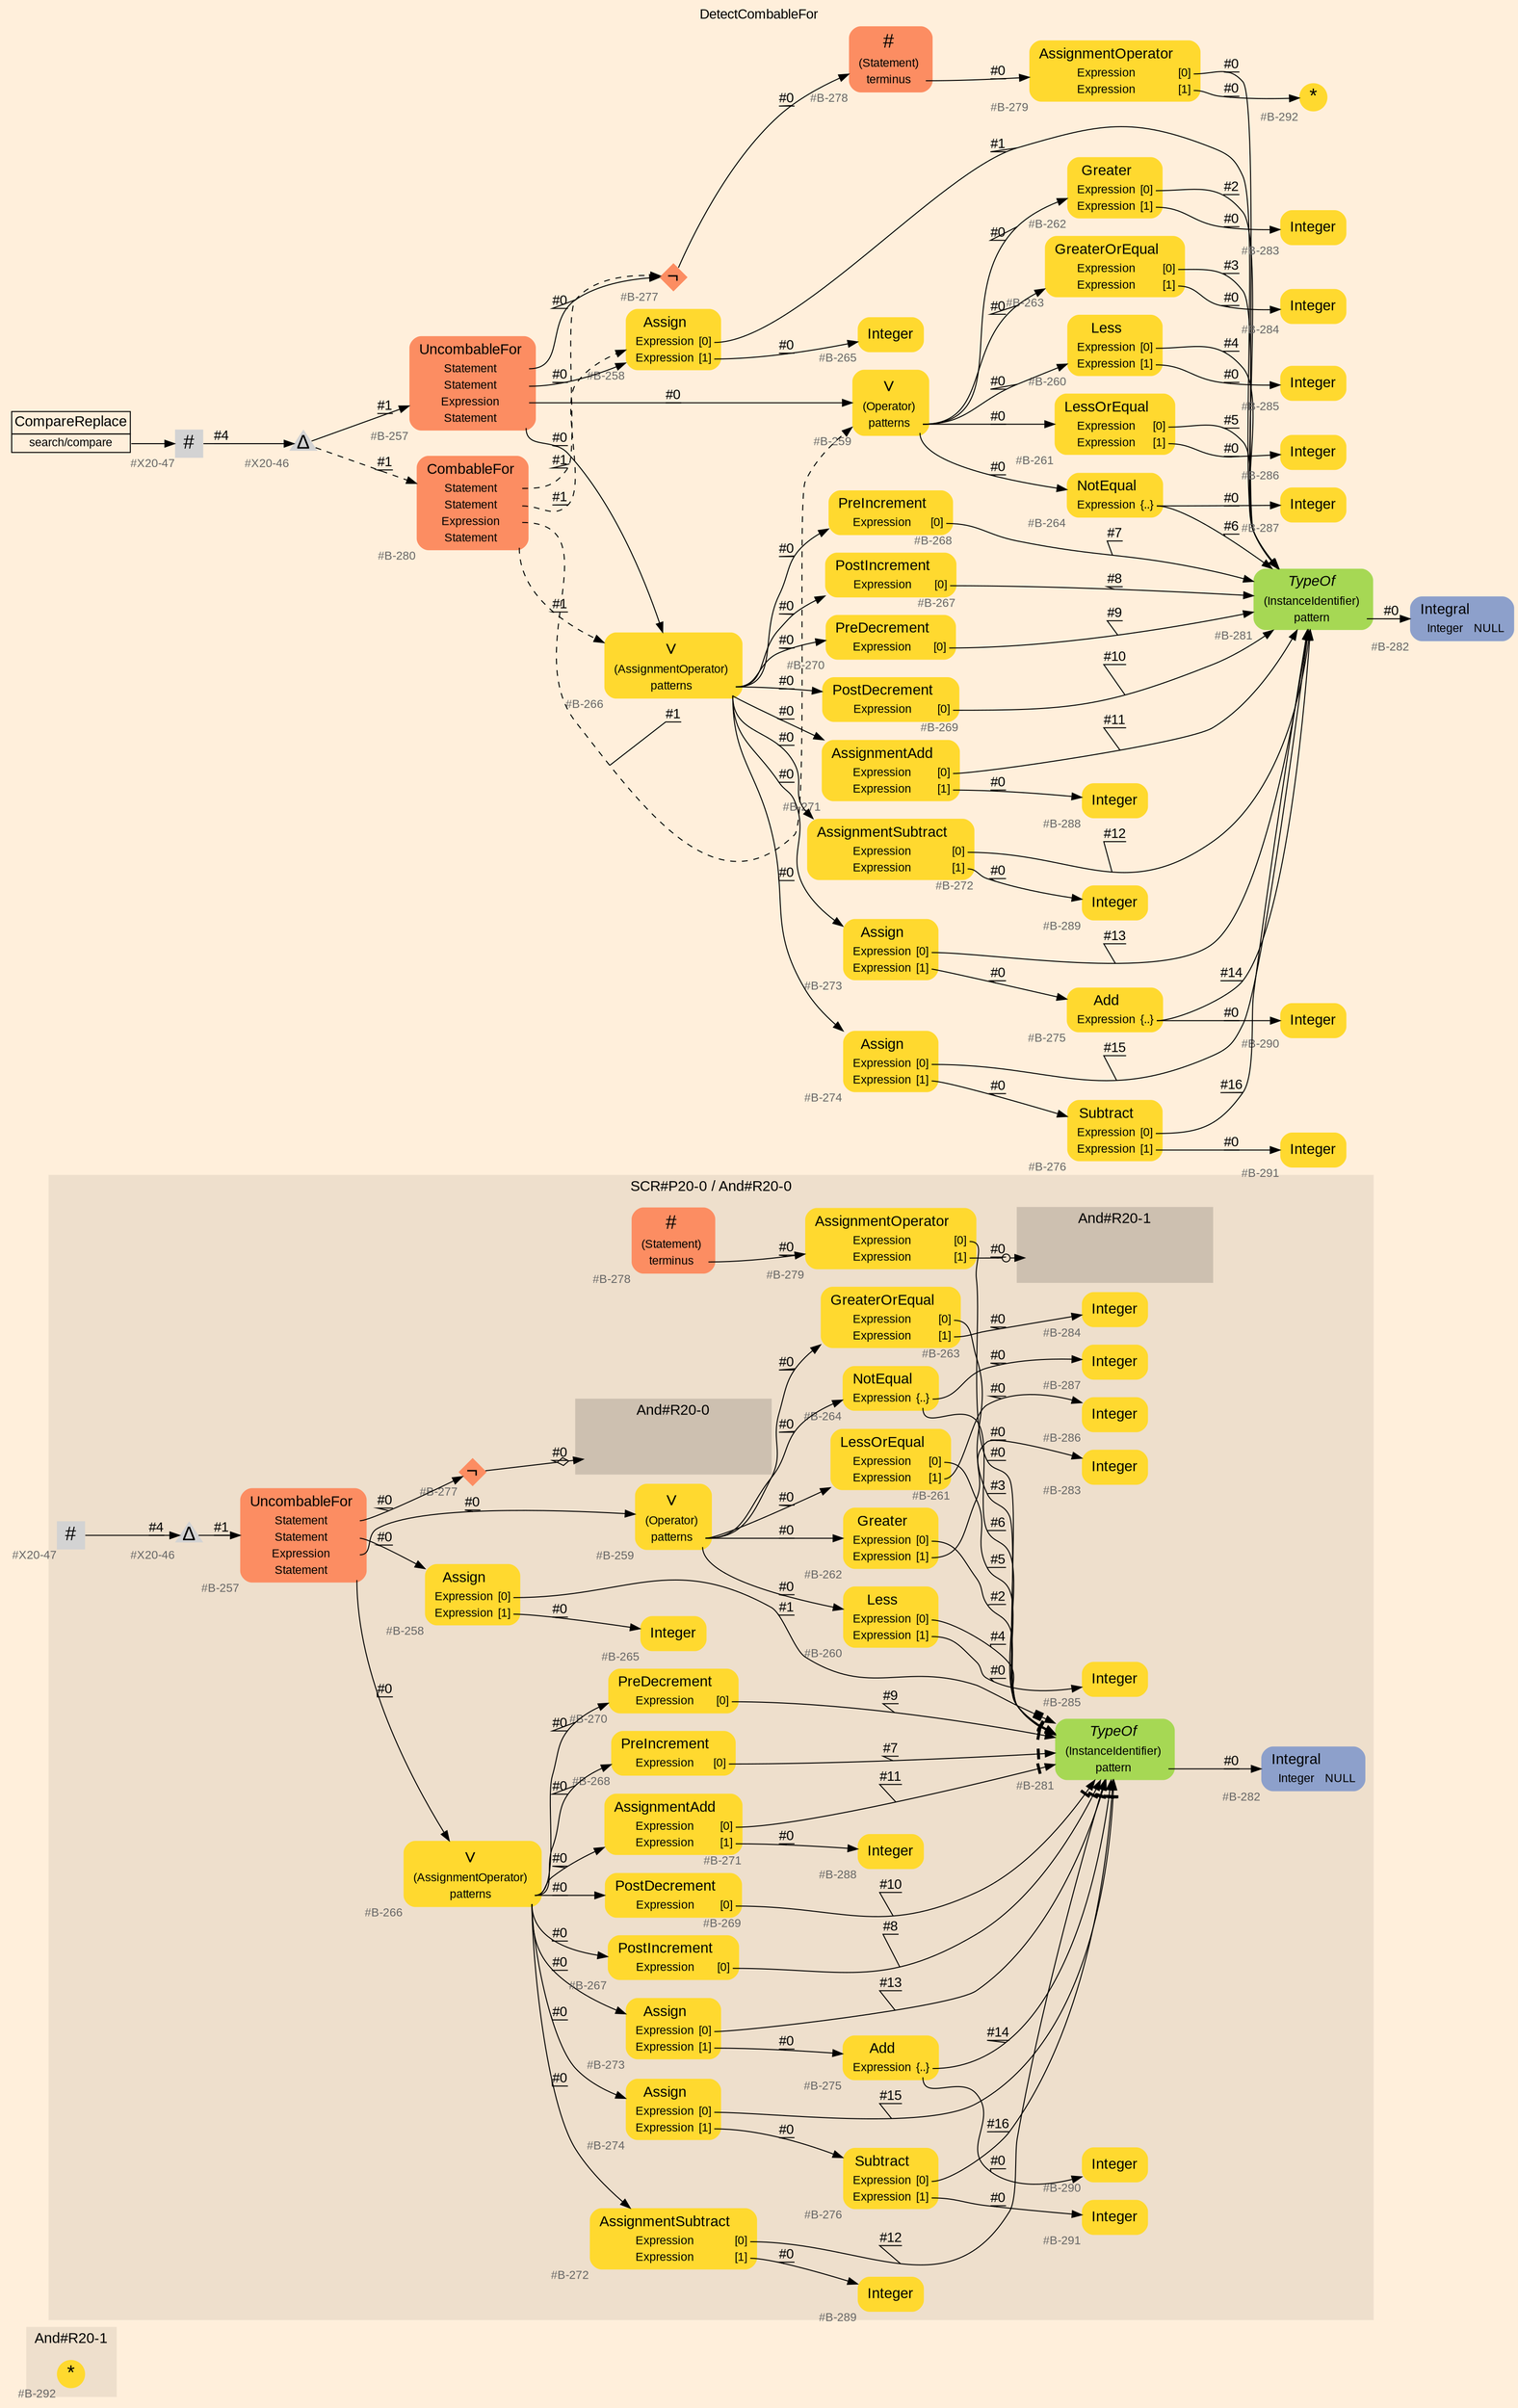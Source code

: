 digraph "DetectCombableFor" {
label = "DetectCombableFor"
labelloc = t
graph [
    rankdir = "LR"
    ranksep = 0.3
    bgcolor = antiquewhite1
    color = black
    fontcolor = black
    fontname = "Arial"
];
node [
    fontname = "Arial"
];
edge [
    fontname = "Arial"
];

// -------------------- figure And#R20-1 --------------------
// -------- region And#R20-1 ----------
subgraph "clusterAnd#R20-1" {
    label = "And#R20-1"
    style = "filled"
    color = antiquewhite2
    fontsize = "15"
    // -------- block And#R20-1/#B-292 ----------
    "And#R20-1/#B-292" [
        fillcolor = "/set28/6"
        xlabel = "#B-292"
        fontsize = "12"
        fontcolor = grey40
        shape = "circle"
        label = <<FONT COLOR="black" POINT-SIZE="20">*</FONT>>
        style = "filled"
        penwidth = 0.0
        fixedsize = true
        width = 0.4
        height = 0.4
    ];
    
}


// -------------------- figure And#R20-0 --------------------
// -------- region And#R20-0 ----------
subgraph "clusterAnd#R20-0" {
    label = "And#R20-0"
    style = "filled"
    color = antiquewhite2
    fontsize = "15"
    // -------- block And#R20-0/#B-278 ----------
    "And#R20-0/#B-278" [
        fillcolor = "/set28/2"
        xlabel = "#B-278"
        fontsize = "12"
        fontcolor = grey40
        shape = "plaintext"
        label = <<TABLE BORDER="0" CELLBORDER="0" CELLSPACING="0">
         <TR><TD><FONT COLOR="black" POINT-SIZE="20">#</FONT></TD></TR>
         <TR><TD><FONT COLOR="black" POINT-SIZE="12">(Statement)</FONT></TD><TD PORT="port0"></TD></TR>
         <TR><TD><FONT COLOR="black" POINT-SIZE="12">terminus</FONT></TD><TD PORT="port1"></TD></TR>
        </TABLE>>
        style = "rounded,filled"
    ];
    
    // -------- block And#R20-0/#B-279 ----------
    "And#R20-0/#B-279" [
        fillcolor = "/set28/6"
        xlabel = "#B-279"
        fontsize = "12"
        fontcolor = grey40
        shape = "plaintext"
        label = <<TABLE BORDER="0" CELLBORDER="0" CELLSPACING="0">
         <TR><TD><FONT COLOR="black" POINT-SIZE="15">AssignmentOperator</FONT></TD></TR>
         <TR><TD><FONT COLOR="black" POINT-SIZE="12">Expression</FONT></TD><TD PORT="port0"><FONT COLOR="black" POINT-SIZE="12">[0]</FONT></TD></TR>
         <TR><TD><FONT COLOR="black" POINT-SIZE="12">Expression</FONT></TD><TD PORT="port1"><FONT COLOR="black" POINT-SIZE="12">[1]</FONT></TD></TR>
        </TABLE>>
        style = "rounded,filled"
    ];
    
    // -------- region And#R20-0/And#R20-1 ----------
    subgraph "clusterAnd#R20-0/And#R20-1" {
        label = "And#R20-1"
        style = "filled"
        color = antiquewhite3
        fontsize = "15"
        // -------- block And#R20-0/And#R20-1/#B-292 ----------
        "And#R20-0/And#R20-1/#B-292" [
            fillcolor = "/set28/6"
            xlabel = "#B-292"
            fontsize = "12"
            fontcolor = grey40
            shape = "none"
            style = "invisible"
        ];
        
    }
    
}

// -------- block And#R20-0/#B-281 ----------
"And#R20-0/#B-281" [
    fillcolor = "/set28/5"
    xlabel = "#B-281"
    fontsize = "12"
    fontcolor = grey40
    shape = "plaintext"
    label = <<TABLE BORDER="0" CELLBORDER="0" CELLSPACING="0">
     <TR><TD><FONT COLOR="black" POINT-SIZE="15"><I>TypeOf</I></FONT></TD></TR>
     <TR><TD><FONT COLOR="black" POINT-SIZE="12">(InstanceIdentifier)</FONT></TD><TD PORT="port0"></TD></TR>
     <TR><TD><FONT COLOR="black" POINT-SIZE="12">pattern</FONT></TD><TD PORT="port1"></TD></TR>
    </TABLE>>
    style = "rounded,filled"
];

"And#R20-0/#B-278":port1 -> "And#R20-0/#B-279" [
    label = "#0"
    decorate = true
    color = black
    fontcolor = black
];

"And#R20-0/#B-279":port0 -> "And#R20-0/#B-281" [
    arrowhead="normalnonetee"
    label = "#0"
    decorate = true
    color = black
    fontcolor = black
];

"And#R20-0/#B-279":port1 -> "And#R20-0/And#R20-1/#B-292" [
    arrowhead="normalnoneodot"
    label = "#0"
    decorate = true
    color = black
    fontcolor = black
];


// -------------------- figure And#R20-0 --------------------
// -------- region And#R20-0 ----------
subgraph "clusterAnd#R20-0" {
    label = "SCR#P20-0 / And#R20-0"
    style = "filled"
    color = antiquewhite2
    fontsize = "15"
    // -------- block And#R20-0/#B-273 ----------
    "And#R20-0/#B-273" [
        fillcolor = "/set28/6"
        xlabel = "#B-273"
        fontsize = "12"
        fontcolor = grey40
        shape = "plaintext"
        label = <<TABLE BORDER="0" CELLBORDER="0" CELLSPACING="0">
         <TR><TD><FONT COLOR="black" POINT-SIZE="15">Assign</FONT></TD></TR>
         <TR><TD><FONT COLOR="black" POINT-SIZE="12">Expression</FONT></TD><TD PORT="port0"><FONT COLOR="black" POINT-SIZE="12">[0]</FONT></TD></TR>
         <TR><TD><FONT COLOR="black" POINT-SIZE="12">Expression</FONT></TD><TD PORT="port1"><FONT COLOR="black" POINT-SIZE="12">[1]</FONT></TD></TR>
        </TABLE>>
        style = "rounded,filled"
    ];
    
    // -------- block And#R20-0/#B-289 ----------
    "And#R20-0/#B-289" [
        fillcolor = "/set28/6"
        xlabel = "#B-289"
        fontsize = "12"
        fontcolor = grey40
        shape = "plaintext"
        label = <<TABLE BORDER="0" CELLBORDER="0" CELLSPACING="0">
         <TR><TD><FONT COLOR="black" POINT-SIZE="15">Integer</FONT></TD></TR>
        </TABLE>>
        style = "rounded,filled"
    ];
    
    // -------- block And#R20-0/#B-259 ----------
    "And#R20-0/#B-259" [
        fillcolor = "/set28/6"
        xlabel = "#B-259"
        fontsize = "12"
        fontcolor = grey40
        shape = "plaintext"
        label = <<TABLE BORDER="0" CELLBORDER="0" CELLSPACING="0">
         <TR><TD><FONT COLOR="black" POINT-SIZE="20">∨</FONT></TD></TR>
         <TR><TD><FONT COLOR="black" POINT-SIZE="12">(Operator)</FONT></TD><TD PORT="port0"></TD></TR>
         <TR><TD><FONT COLOR="black" POINT-SIZE="12">patterns</FONT></TD><TD PORT="port1"></TD></TR>
        </TABLE>>
        style = "rounded,filled"
    ];
    
    // -------- block And#R20-0/#B-266 ----------
    "And#R20-0/#B-266" [
        fillcolor = "/set28/6"
        xlabel = "#B-266"
        fontsize = "12"
        fontcolor = grey40
        shape = "plaintext"
        label = <<TABLE BORDER="0" CELLBORDER="0" CELLSPACING="0">
         <TR><TD><FONT COLOR="black" POINT-SIZE="20">∨</FONT></TD></TR>
         <TR><TD><FONT COLOR="black" POINT-SIZE="12">(AssignmentOperator)</FONT></TD><TD PORT="port0"></TD></TR>
         <TR><TD><FONT COLOR="black" POINT-SIZE="12">patterns</FONT></TD><TD PORT="port1"></TD></TR>
        </TABLE>>
        style = "rounded,filled"
    ];
    
    // -------- block And#R20-0/#B-260 ----------
    "And#R20-0/#B-260" [
        fillcolor = "/set28/6"
        xlabel = "#B-260"
        fontsize = "12"
        fontcolor = grey40
        shape = "plaintext"
        label = <<TABLE BORDER="0" CELLBORDER="0" CELLSPACING="0">
         <TR><TD><FONT COLOR="black" POINT-SIZE="15">Less</FONT></TD></TR>
         <TR><TD><FONT COLOR="black" POINT-SIZE="12">Expression</FONT></TD><TD PORT="port0"><FONT COLOR="black" POINT-SIZE="12">[0]</FONT></TD></TR>
         <TR><TD><FONT COLOR="black" POINT-SIZE="12">Expression</FONT></TD><TD PORT="port1"><FONT COLOR="black" POINT-SIZE="12">[1]</FONT></TD></TR>
        </TABLE>>
        style = "rounded,filled"
    ];
    
    // -------- block And#R20-0/#B-276 ----------
    "And#R20-0/#B-276" [
        fillcolor = "/set28/6"
        xlabel = "#B-276"
        fontsize = "12"
        fontcolor = grey40
        shape = "plaintext"
        label = <<TABLE BORDER="0" CELLBORDER="0" CELLSPACING="0">
         <TR><TD><FONT COLOR="black" POINT-SIZE="15">Subtract</FONT></TD></TR>
         <TR><TD><FONT COLOR="black" POINT-SIZE="12">Expression</FONT></TD><TD PORT="port0"><FONT COLOR="black" POINT-SIZE="12">[0]</FONT></TD></TR>
         <TR><TD><FONT COLOR="black" POINT-SIZE="12">Expression</FONT></TD><TD PORT="port1"><FONT COLOR="black" POINT-SIZE="12">[1]</FONT></TD></TR>
        </TABLE>>
        style = "rounded,filled"
    ];
    
    // -------- block And#R20-0/#B-262 ----------
    "And#R20-0/#B-262" [
        fillcolor = "/set28/6"
        xlabel = "#B-262"
        fontsize = "12"
        fontcolor = grey40
        shape = "plaintext"
        label = <<TABLE BORDER="0" CELLBORDER="0" CELLSPACING="0">
         <TR><TD><FONT COLOR="black" POINT-SIZE="15">Greater</FONT></TD></TR>
         <TR><TD><FONT COLOR="black" POINT-SIZE="12">Expression</FONT></TD><TD PORT="port0"><FONT COLOR="black" POINT-SIZE="12">[0]</FONT></TD></TR>
         <TR><TD><FONT COLOR="black" POINT-SIZE="12">Expression</FONT></TD><TD PORT="port1"><FONT COLOR="black" POINT-SIZE="12">[1]</FONT></TD></TR>
        </TABLE>>
        style = "rounded,filled"
    ];
    
    // -------- block And#R20-0/#B-287 ----------
    "And#R20-0/#B-287" [
        fillcolor = "/set28/6"
        xlabel = "#B-287"
        fontsize = "12"
        fontcolor = grey40
        shape = "plaintext"
        label = <<TABLE BORDER="0" CELLBORDER="0" CELLSPACING="0">
         <TR><TD><FONT COLOR="black" POINT-SIZE="15">Integer</FONT></TD></TR>
        </TABLE>>
        style = "rounded,filled"
    ];
    
    // -------- block And#R20-0/#B-290 ----------
    "And#R20-0/#B-290" [
        fillcolor = "/set28/6"
        xlabel = "#B-290"
        fontsize = "12"
        fontcolor = grey40
        shape = "plaintext"
        label = <<TABLE BORDER="0" CELLBORDER="0" CELLSPACING="0">
         <TR><TD><FONT COLOR="black" POINT-SIZE="15">Integer</FONT></TD></TR>
        </TABLE>>
        style = "rounded,filled"
    ];
    
    // -------- block And#R20-0/#B-257 ----------
    "And#R20-0/#B-257" [
        fillcolor = "/set28/2"
        xlabel = "#B-257"
        fontsize = "12"
        fontcolor = grey40
        shape = "plaintext"
        label = <<TABLE BORDER="0" CELLBORDER="0" CELLSPACING="0">
         <TR><TD><FONT COLOR="black" POINT-SIZE="15">UncombableFor</FONT></TD></TR>
         <TR><TD><FONT COLOR="black" POINT-SIZE="12">Statement</FONT></TD><TD PORT="port0"></TD></TR>
         <TR><TD><FONT COLOR="black" POINT-SIZE="12">Statement</FONT></TD><TD PORT="port1"></TD></TR>
         <TR><TD><FONT COLOR="black" POINT-SIZE="12">Expression</FONT></TD><TD PORT="port2"></TD></TR>
         <TR><TD><FONT COLOR="black" POINT-SIZE="12">Statement</FONT></TD><TD PORT="port3"></TD></TR>
        </TABLE>>
        style = "rounded,filled"
    ];
    
    // -------- block And#R20-0/#B-258 ----------
    "And#R20-0/#B-258" [
        fillcolor = "/set28/6"
        xlabel = "#B-258"
        fontsize = "12"
        fontcolor = grey40
        shape = "plaintext"
        label = <<TABLE BORDER="0" CELLBORDER="0" CELLSPACING="0">
         <TR><TD><FONT COLOR="black" POINT-SIZE="15">Assign</FONT></TD></TR>
         <TR><TD><FONT COLOR="black" POINT-SIZE="12">Expression</FONT></TD><TD PORT="port0"><FONT COLOR="black" POINT-SIZE="12">[0]</FONT></TD></TR>
         <TR><TD><FONT COLOR="black" POINT-SIZE="12">Expression</FONT></TD><TD PORT="port1"><FONT COLOR="black" POINT-SIZE="12">[1]</FONT></TD></TR>
        </TABLE>>
        style = "rounded,filled"
    ];
    
    // -------- block And#R20-0/#B-283 ----------
    "And#R20-0/#B-283" [
        fillcolor = "/set28/6"
        xlabel = "#B-283"
        fontsize = "12"
        fontcolor = grey40
        shape = "plaintext"
        label = <<TABLE BORDER="0" CELLBORDER="0" CELLSPACING="0">
         <TR><TD><FONT COLOR="black" POINT-SIZE="15">Integer</FONT></TD></TR>
        </TABLE>>
        style = "rounded,filled"
    ];
    
    // -------- block And#R20-0/#B-275 ----------
    "And#R20-0/#B-275" [
        fillcolor = "/set28/6"
        xlabel = "#B-275"
        fontsize = "12"
        fontcolor = grey40
        shape = "plaintext"
        label = <<TABLE BORDER="0" CELLBORDER="0" CELLSPACING="0">
         <TR><TD><FONT COLOR="black" POINT-SIZE="15">Add</FONT></TD></TR>
         <TR><TD><FONT COLOR="black" POINT-SIZE="12">Expression</FONT></TD><TD PORT="port0"><FONT COLOR="black" POINT-SIZE="12">{..}</FONT></TD></TR>
        </TABLE>>
        style = "rounded,filled"
    ];
    
    // -------- block And#R20-0/#X20-46 ----------
    "And#R20-0/#X20-46" [
        xlabel = "#X20-46"
        fontsize = "12"
        fontcolor = grey40
        shape = "triangle"
        label = <<FONT COLOR="black" POINT-SIZE="20">Δ</FONT>>
        style = "filled"
        penwidth = 0.0
        fixedsize = true
        width = 0.4
        height = 0.4
    ];
    
    // -------- block And#R20-0/#B-288 ----------
    "And#R20-0/#B-288" [
        fillcolor = "/set28/6"
        xlabel = "#B-288"
        fontsize = "12"
        fontcolor = grey40
        shape = "plaintext"
        label = <<TABLE BORDER="0" CELLBORDER="0" CELLSPACING="0">
         <TR><TD><FONT COLOR="black" POINT-SIZE="15">Integer</FONT></TD></TR>
        </TABLE>>
        style = "rounded,filled"
    ];
    
    // -------- block And#R20-0/#B-272 ----------
    "And#R20-0/#B-272" [
        fillcolor = "/set28/6"
        xlabel = "#B-272"
        fontsize = "12"
        fontcolor = grey40
        shape = "plaintext"
        label = <<TABLE BORDER="0" CELLBORDER="0" CELLSPACING="0">
         <TR><TD><FONT COLOR="black" POINT-SIZE="15">AssignmentSubtract</FONT></TD></TR>
         <TR><TD><FONT COLOR="black" POINT-SIZE="12">Expression</FONT></TD><TD PORT="port0"><FONT COLOR="black" POINT-SIZE="12">[0]</FONT></TD></TR>
         <TR><TD><FONT COLOR="black" POINT-SIZE="12">Expression</FONT></TD><TD PORT="port1"><FONT COLOR="black" POINT-SIZE="12">[1]</FONT></TD></TR>
        </TABLE>>
        style = "rounded,filled"
    ];
    
    // -------- block And#R20-0/#B-269 ----------
    "And#R20-0/#B-269" [
        fillcolor = "/set28/6"
        xlabel = "#B-269"
        fontsize = "12"
        fontcolor = grey40
        shape = "plaintext"
        label = <<TABLE BORDER="0" CELLBORDER="0" CELLSPACING="0">
         <TR><TD><FONT COLOR="black" POINT-SIZE="15">PostDecrement</FONT></TD></TR>
         <TR><TD><FONT COLOR="black" POINT-SIZE="12">Expression</FONT></TD><TD PORT="port0"><FONT COLOR="black" POINT-SIZE="12">[0]</FONT></TD></TR>
        </TABLE>>
        style = "rounded,filled"
    ];
    
    // -------- block And#R20-0/#B-285 ----------
    "And#R20-0/#B-285" [
        fillcolor = "/set28/6"
        xlabel = "#B-285"
        fontsize = "12"
        fontcolor = grey40
        shape = "plaintext"
        label = <<TABLE BORDER="0" CELLBORDER="0" CELLSPACING="0">
         <TR><TD><FONT COLOR="black" POINT-SIZE="15">Integer</FONT></TD></TR>
        </TABLE>>
        style = "rounded,filled"
    ];
    
    // -------- block And#R20-0/#B-274 ----------
    "And#R20-0/#B-274" [
        fillcolor = "/set28/6"
        xlabel = "#B-274"
        fontsize = "12"
        fontcolor = grey40
        shape = "plaintext"
        label = <<TABLE BORDER="0" CELLBORDER="0" CELLSPACING="0">
         <TR><TD><FONT COLOR="black" POINT-SIZE="15">Assign</FONT></TD></TR>
         <TR><TD><FONT COLOR="black" POINT-SIZE="12">Expression</FONT></TD><TD PORT="port0"><FONT COLOR="black" POINT-SIZE="12">[0]</FONT></TD></TR>
         <TR><TD><FONT COLOR="black" POINT-SIZE="12">Expression</FONT></TD><TD PORT="port1"><FONT COLOR="black" POINT-SIZE="12">[1]</FONT></TD></TR>
        </TABLE>>
        style = "rounded,filled"
    ];
    
    // -------- block And#R20-0/#B-281 ----------
    "And#R20-0/#B-281" [
        fillcolor = "/set28/5"
        xlabel = "#B-281"
        fontsize = "12"
        fontcolor = grey40
        shape = "plaintext"
        label = <<TABLE BORDER="0" CELLBORDER="0" CELLSPACING="0">
         <TR><TD><FONT COLOR="black" POINT-SIZE="15"><I>TypeOf</I></FONT></TD></TR>
         <TR><TD><FONT COLOR="black" POINT-SIZE="12">(InstanceIdentifier)</FONT></TD><TD PORT="port0"></TD></TR>
         <TR><TD><FONT COLOR="black" POINT-SIZE="12">pattern</FONT></TD><TD PORT="port1"></TD></TR>
        </TABLE>>
        style = "rounded,filled"
    ];
    
    // -------- block And#R20-0/#B-261 ----------
    "And#R20-0/#B-261" [
        fillcolor = "/set28/6"
        xlabel = "#B-261"
        fontsize = "12"
        fontcolor = grey40
        shape = "plaintext"
        label = <<TABLE BORDER="0" CELLBORDER="0" CELLSPACING="0">
         <TR><TD><FONT COLOR="black" POINT-SIZE="15">LessOrEqual</FONT></TD></TR>
         <TR><TD><FONT COLOR="black" POINT-SIZE="12">Expression</FONT></TD><TD PORT="port0"><FONT COLOR="black" POINT-SIZE="12">[0]</FONT></TD></TR>
         <TR><TD><FONT COLOR="black" POINT-SIZE="12">Expression</FONT></TD><TD PORT="port1"><FONT COLOR="black" POINT-SIZE="12">[1]</FONT></TD></TR>
        </TABLE>>
        style = "rounded,filled"
    ];
    
    // -------- block And#R20-0/#B-277 ----------
    "And#R20-0/#B-277" [
        fillcolor = "/set28/2"
        xlabel = "#B-277"
        fontsize = "12"
        fontcolor = grey40
        shape = "diamond"
        label = <<FONT COLOR="black" POINT-SIZE="20">¬</FONT>>
        style = "filled"
        penwidth = 0.0
        fixedsize = true
        width = 0.4
        height = 0.4
    ];
    
    // -------- block And#R20-0/#B-265 ----------
    "And#R20-0/#B-265" [
        fillcolor = "/set28/6"
        xlabel = "#B-265"
        fontsize = "12"
        fontcolor = grey40
        shape = "plaintext"
        label = <<TABLE BORDER="0" CELLBORDER="0" CELLSPACING="0">
         <TR><TD><FONT COLOR="black" POINT-SIZE="15">Integer</FONT></TD></TR>
        </TABLE>>
        style = "rounded,filled"
    ];
    
    // -------- block And#R20-0/#B-268 ----------
    "And#R20-0/#B-268" [
        fillcolor = "/set28/6"
        xlabel = "#B-268"
        fontsize = "12"
        fontcolor = grey40
        shape = "plaintext"
        label = <<TABLE BORDER="0" CELLBORDER="0" CELLSPACING="0">
         <TR><TD><FONT COLOR="black" POINT-SIZE="15">PreIncrement</FONT></TD></TR>
         <TR><TD><FONT COLOR="black" POINT-SIZE="12">Expression</FONT></TD><TD PORT="port0"><FONT COLOR="black" POINT-SIZE="12">[0]</FONT></TD></TR>
        </TABLE>>
        style = "rounded,filled"
    ];
    
    // -------- block And#R20-0/#B-284 ----------
    "And#R20-0/#B-284" [
        fillcolor = "/set28/6"
        xlabel = "#B-284"
        fontsize = "12"
        fontcolor = grey40
        shape = "plaintext"
        label = <<TABLE BORDER="0" CELLBORDER="0" CELLSPACING="0">
         <TR><TD><FONT COLOR="black" POINT-SIZE="15">Integer</FONT></TD></TR>
        </TABLE>>
        style = "rounded,filled"
    ];
    
    // -------- block And#R20-0/#B-264 ----------
    "And#R20-0/#B-264" [
        fillcolor = "/set28/6"
        xlabel = "#B-264"
        fontsize = "12"
        fontcolor = grey40
        shape = "plaintext"
        label = <<TABLE BORDER="0" CELLBORDER="0" CELLSPACING="0">
         <TR><TD><FONT COLOR="black" POINT-SIZE="15">NotEqual</FONT></TD></TR>
         <TR><TD><FONT COLOR="black" POINT-SIZE="12">Expression</FONT></TD><TD PORT="port0"><FONT COLOR="black" POINT-SIZE="12">{..}</FONT></TD></TR>
        </TABLE>>
        style = "rounded,filled"
    ];
    
    // -------- block And#R20-0/#X20-47 ----------
    "And#R20-0/#X20-47" [
        xlabel = "#X20-47"
        fontsize = "12"
        fontcolor = grey40
        shape = "square"
        label = <<FONT COLOR="black" POINT-SIZE="20">#</FONT>>
        style = "filled"
        penwidth = 0.0
        fixedsize = true
        width = 0.4
        height = 0.4
    ];
    
    // -------- block And#R20-0/#B-270 ----------
    "And#R20-0/#B-270" [
        fillcolor = "/set28/6"
        xlabel = "#B-270"
        fontsize = "12"
        fontcolor = grey40
        shape = "plaintext"
        label = <<TABLE BORDER="0" CELLBORDER="0" CELLSPACING="0">
         <TR><TD><FONT COLOR="black" POINT-SIZE="15">PreDecrement</FONT></TD></TR>
         <TR><TD><FONT COLOR="black" POINT-SIZE="12">Expression</FONT></TD><TD PORT="port0"><FONT COLOR="black" POINT-SIZE="12">[0]</FONT></TD></TR>
        </TABLE>>
        style = "rounded,filled"
    ];
    
    // -------- block And#R20-0/#B-291 ----------
    "And#R20-0/#B-291" [
        fillcolor = "/set28/6"
        xlabel = "#B-291"
        fontsize = "12"
        fontcolor = grey40
        shape = "plaintext"
        label = <<TABLE BORDER="0" CELLBORDER="0" CELLSPACING="0">
         <TR><TD><FONT COLOR="black" POINT-SIZE="15">Integer</FONT></TD></TR>
        </TABLE>>
        style = "rounded,filled"
    ];
    
    // -------- block And#R20-0/#B-267 ----------
    "And#R20-0/#B-267" [
        fillcolor = "/set28/6"
        xlabel = "#B-267"
        fontsize = "12"
        fontcolor = grey40
        shape = "plaintext"
        label = <<TABLE BORDER="0" CELLBORDER="0" CELLSPACING="0">
         <TR><TD><FONT COLOR="black" POINT-SIZE="15">PostIncrement</FONT></TD></TR>
         <TR><TD><FONT COLOR="black" POINT-SIZE="12">Expression</FONT></TD><TD PORT="port0"><FONT COLOR="black" POINT-SIZE="12">[0]</FONT></TD></TR>
        </TABLE>>
        style = "rounded,filled"
    ];
    
    // -------- block And#R20-0/#B-263 ----------
    "And#R20-0/#B-263" [
        fillcolor = "/set28/6"
        xlabel = "#B-263"
        fontsize = "12"
        fontcolor = grey40
        shape = "plaintext"
        label = <<TABLE BORDER="0" CELLBORDER="0" CELLSPACING="0">
         <TR><TD><FONT COLOR="black" POINT-SIZE="15">GreaterOrEqual</FONT></TD></TR>
         <TR><TD><FONT COLOR="black" POINT-SIZE="12">Expression</FONT></TD><TD PORT="port0"><FONT COLOR="black" POINT-SIZE="12">[0]</FONT></TD></TR>
         <TR><TD><FONT COLOR="black" POINT-SIZE="12">Expression</FONT></TD><TD PORT="port1"><FONT COLOR="black" POINT-SIZE="12">[1]</FONT></TD></TR>
        </TABLE>>
        style = "rounded,filled"
    ];
    
    // -------- block And#R20-0/#B-286 ----------
    "And#R20-0/#B-286" [
        fillcolor = "/set28/6"
        xlabel = "#B-286"
        fontsize = "12"
        fontcolor = grey40
        shape = "plaintext"
        label = <<TABLE BORDER="0" CELLBORDER="0" CELLSPACING="0">
         <TR><TD><FONT COLOR="black" POINT-SIZE="15">Integer</FONT></TD></TR>
        </TABLE>>
        style = "rounded,filled"
    ];
    
    // -------- block And#R20-0/#B-271 ----------
    "And#R20-0/#B-271" [
        fillcolor = "/set28/6"
        xlabel = "#B-271"
        fontsize = "12"
        fontcolor = grey40
        shape = "plaintext"
        label = <<TABLE BORDER="0" CELLBORDER="0" CELLSPACING="0">
         <TR><TD><FONT COLOR="black" POINT-SIZE="15">AssignmentAdd</FONT></TD></TR>
         <TR><TD><FONT COLOR="black" POINT-SIZE="12">Expression</FONT></TD><TD PORT="port0"><FONT COLOR="black" POINT-SIZE="12">[0]</FONT></TD></TR>
         <TR><TD><FONT COLOR="black" POINT-SIZE="12">Expression</FONT></TD><TD PORT="port1"><FONT COLOR="black" POINT-SIZE="12">[1]</FONT></TD></TR>
        </TABLE>>
        style = "rounded,filled"
    ];
    
    // -------- block And#R20-0/#B-282 ----------
    "And#R20-0/#B-282" [
        fillcolor = "/set28/3"
        xlabel = "#B-282"
        fontsize = "12"
        fontcolor = grey40
        shape = "plaintext"
        label = <<TABLE BORDER="0" CELLBORDER="0" CELLSPACING="0">
         <TR><TD><FONT COLOR="black" POINT-SIZE="15">Integral</FONT></TD></TR>
         <TR><TD><FONT COLOR="black" POINT-SIZE="12">Integer</FONT></TD><TD PORT="port0"><FONT COLOR="black" POINT-SIZE="12">NULL</FONT></TD></TR>
        </TABLE>>
        style = "rounded,filled"
    ];
    
    // -------- region And#R20-0/And#R20-0 ----------
    subgraph "clusterAnd#R20-0/And#R20-0" {
        label = "And#R20-0"
        style = "filled"
        color = antiquewhite3
        fontsize = "15"
        // -------- block And#R20-0/And#R20-0/#B-278 ----------
        "And#R20-0/And#R20-0/#B-278" [
            fillcolor = "/set28/2"
            xlabel = "#B-278"
            fontsize = "12"
            fontcolor = grey40
            shape = "none"
            style = "invisible"
        ];
        
    }
    
}

"And#R20-0/#B-273":port0 -> "And#R20-0/#B-281" [
    arrowhead="normalnonetee"
    label = "#13"
    decorate = true
    color = black
    fontcolor = black
];

"And#R20-0/#B-273":port1 -> "And#R20-0/#B-275" [
    label = "#0"
    decorate = true
    color = black
    fontcolor = black
];

"And#R20-0/#B-259":port1 -> "And#R20-0/#B-262" [
    label = "#0"
    decorate = true
    color = black
    fontcolor = black
];

"And#R20-0/#B-259":port1 -> "And#R20-0/#B-263" [
    label = "#0"
    decorate = true
    color = black
    fontcolor = black
];

"And#R20-0/#B-259":port1 -> "And#R20-0/#B-260" [
    label = "#0"
    decorate = true
    color = black
    fontcolor = black
];

"And#R20-0/#B-259":port1 -> "And#R20-0/#B-261" [
    label = "#0"
    decorate = true
    color = black
    fontcolor = black
];

"And#R20-0/#B-259":port1 -> "And#R20-0/#B-264" [
    label = "#0"
    decorate = true
    color = black
    fontcolor = black
];

"And#R20-0/#B-266":port1 -> "And#R20-0/#B-268" [
    label = "#0"
    decorate = true
    color = black
    fontcolor = black
];

"And#R20-0/#B-266":port1 -> "And#R20-0/#B-267" [
    label = "#0"
    decorate = true
    color = black
    fontcolor = black
];

"And#R20-0/#B-266":port1 -> "And#R20-0/#B-270" [
    label = "#0"
    decorate = true
    color = black
    fontcolor = black
];

"And#R20-0/#B-266":port1 -> "And#R20-0/#B-269" [
    label = "#0"
    decorate = true
    color = black
    fontcolor = black
];

"And#R20-0/#B-266":port1 -> "And#R20-0/#B-271" [
    label = "#0"
    decorate = true
    color = black
    fontcolor = black
];

"And#R20-0/#B-266":port1 -> "And#R20-0/#B-272" [
    label = "#0"
    decorate = true
    color = black
    fontcolor = black
];

"And#R20-0/#B-266":port1 -> "And#R20-0/#B-273" [
    label = "#0"
    decorate = true
    color = black
    fontcolor = black
];

"And#R20-0/#B-266":port1 -> "And#R20-0/#B-274" [
    label = "#0"
    decorate = true
    color = black
    fontcolor = black
];

"And#R20-0/#B-260":port0 -> "And#R20-0/#B-281" [
    arrowhead="normalnonetee"
    label = "#4"
    decorate = true
    color = black
    fontcolor = black
];

"And#R20-0/#B-260":port1 -> "And#R20-0/#B-285" [
    label = "#0"
    decorate = true
    color = black
    fontcolor = black
];

"And#R20-0/#B-276":port0 -> "And#R20-0/#B-281" [
    arrowhead="normalnonetee"
    label = "#16"
    decorate = true
    color = black
    fontcolor = black
];

"And#R20-0/#B-276":port1 -> "And#R20-0/#B-291" [
    label = "#0"
    decorate = true
    color = black
    fontcolor = black
];

"And#R20-0/#B-262":port0 -> "And#R20-0/#B-281" [
    arrowhead="normalnonetee"
    label = "#2"
    decorate = true
    color = black
    fontcolor = black
];

"And#R20-0/#B-262":port1 -> "And#R20-0/#B-283" [
    label = "#0"
    decorate = true
    color = black
    fontcolor = black
];

"And#R20-0/#B-257":port0 -> "And#R20-0/#B-277" [
    label = "#0"
    decorate = true
    color = black
    fontcolor = black
];

"And#R20-0/#B-257":port1 -> "And#R20-0/#B-258" [
    label = "#0"
    decorate = true
    color = black
    fontcolor = black
];

"And#R20-0/#B-257":port2 -> "And#R20-0/#B-259" [
    label = "#0"
    decorate = true
    color = black
    fontcolor = black
];

"And#R20-0/#B-257":port3 -> "And#R20-0/#B-266" [
    label = "#0"
    decorate = true
    color = black
    fontcolor = black
];

"And#R20-0/#B-258":port0 -> "And#R20-0/#B-281" [
    arrowhead="normalnonebox"
    label = "#1"
    decorate = true
    color = black
    fontcolor = black
];

"And#R20-0/#B-258":port1 -> "And#R20-0/#B-265" [
    label = "#0"
    decorate = true
    color = black
    fontcolor = black
];

"And#R20-0/#B-275":port0 -> "And#R20-0/#B-281" [
    arrowhead="normalnonetee"
    label = "#14"
    decorate = true
    color = black
    fontcolor = black
];

"And#R20-0/#B-275":port0 -> "And#R20-0/#B-290" [
    label = "#0"
    decorate = true
    color = black
    fontcolor = black
];

"And#R20-0/#X20-46" -> "And#R20-0/#B-257" [
    label = "#1"
    decorate = true
    color = black
    fontcolor = black
];

"And#R20-0/#B-272":port0 -> "And#R20-0/#B-281" [
    arrowhead="normalnonetee"
    label = "#12"
    decorate = true
    color = black
    fontcolor = black
];

"And#R20-0/#B-272":port1 -> "And#R20-0/#B-289" [
    label = "#0"
    decorate = true
    color = black
    fontcolor = black
];

"And#R20-0/#B-269":port0 -> "And#R20-0/#B-281" [
    arrowhead="normalnonetee"
    label = "#10"
    decorate = true
    color = black
    fontcolor = black
];

"And#R20-0/#B-274":port0 -> "And#R20-0/#B-281" [
    arrowhead="normalnonetee"
    label = "#15"
    decorate = true
    color = black
    fontcolor = black
];

"And#R20-0/#B-274":port1 -> "And#R20-0/#B-276" [
    label = "#0"
    decorate = true
    color = black
    fontcolor = black
];

"And#R20-0/#B-281":port1 -> "And#R20-0/#B-282" [
    label = "#0"
    decorate = true
    color = black
    fontcolor = black
];

"And#R20-0/#B-261":port0 -> "And#R20-0/#B-281" [
    arrowhead="normalnonetee"
    label = "#5"
    decorate = true
    color = black
    fontcolor = black
];

"And#R20-0/#B-261":port1 -> "And#R20-0/#B-286" [
    label = "#0"
    decorate = true
    color = black
    fontcolor = black
];

"And#R20-0/#B-277" -> "And#R20-0/And#R20-0/#B-278" [
    arrowhead="normalnoneodiamond"
    label = "#0"
    decorate = true
    color = black
    fontcolor = black
];

"And#R20-0/#B-268":port0 -> "And#R20-0/#B-281" [
    arrowhead="normalnonetee"
    label = "#7"
    decorate = true
    color = black
    fontcolor = black
];

"And#R20-0/#B-264":port0 -> "And#R20-0/#B-281" [
    arrowhead="normalnonetee"
    label = "#6"
    decorate = true
    color = black
    fontcolor = black
];

"And#R20-0/#B-264":port0 -> "And#R20-0/#B-287" [
    label = "#0"
    decorate = true
    color = black
    fontcolor = black
];

"And#R20-0/#X20-47" -> "And#R20-0/#X20-46" [
    label = "#4"
    decorate = true
    color = black
    fontcolor = black
];

"And#R20-0/#B-270":port0 -> "And#R20-0/#B-281" [
    arrowhead="normalnonetee"
    label = "#9"
    decorate = true
    color = black
    fontcolor = black
];

"And#R20-0/#B-267":port0 -> "And#R20-0/#B-281" [
    arrowhead="normalnonetee"
    label = "#8"
    decorate = true
    color = black
    fontcolor = black
];

"And#R20-0/#B-263":port0 -> "And#R20-0/#B-281" [
    arrowhead="normalnonetee"
    label = "#3"
    decorate = true
    color = black
    fontcolor = black
];

"And#R20-0/#B-263":port1 -> "And#R20-0/#B-284" [
    label = "#0"
    decorate = true
    color = black
    fontcolor = black
];

"And#R20-0/#B-271":port0 -> "And#R20-0/#B-281" [
    arrowhead="normalnonetee"
    label = "#11"
    decorate = true
    color = black
    fontcolor = black
];

"And#R20-0/#B-271":port1 -> "And#R20-0/#B-288" [
    label = "#0"
    decorate = true
    color = black
    fontcolor = black
];


// -------------------- transformation figure --------------------
// -------- block CR#X20-48 ----------
"CR#X20-48" [
    fillcolor = antiquewhite1
    fontsize = "12"
    fontcolor = grey40
    shape = "plaintext"
    label = <<TABLE BORDER="0" CELLBORDER="1" CELLSPACING="0">
     <TR><TD><FONT COLOR="black" POINT-SIZE="15">CompareReplace</FONT></TD></TR>
     <TR><TD PORT="port0"><FONT COLOR="black" POINT-SIZE="12">search/compare</FONT></TD></TR>
    </TABLE>>
    style = "filled"
    color = black
];

// -------- block #X20-47 ----------
"#X20-47" [
    xlabel = "#X20-47"
    fontsize = "12"
    fontcolor = grey40
    shape = "square"
    label = <<FONT COLOR="black" POINT-SIZE="20">#</FONT>>
    style = "filled"
    penwidth = 0.0
    fixedsize = true
    width = 0.4
    height = 0.4
];

// -------- block #X20-46 ----------
"#X20-46" [
    xlabel = "#X20-46"
    fontsize = "12"
    fontcolor = grey40
    shape = "triangle"
    label = <<FONT COLOR="black" POINT-SIZE="20">Δ</FONT>>
    style = "filled"
    penwidth = 0.0
    fixedsize = true
    width = 0.4
    height = 0.4
];

// -------- block #B-257 ----------
"#B-257" [
    fillcolor = "/set28/2"
    xlabel = "#B-257"
    fontsize = "12"
    fontcolor = grey40
    shape = "plaintext"
    label = <<TABLE BORDER="0" CELLBORDER="0" CELLSPACING="0">
     <TR><TD><FONT COLOR="black" POINT-SIZE="15">UncombableFor</FONT></TD></TR>
     <TR><TD><FONT COLOR="black" POINT-SIZE="12">Statement</FONT></TD><TD PORT="port0"></TD></TR>
     <TR><TD><FONT COLOR="black" POINT-SIZE="12">Statement</FONT></TD><TD PORT="port1"></TD></TR>
     <TR><TD><FONT COLOR="black" POINT-SIZE="12">Expression</FONT></TD><TD PORT="port2"></TD></TR>
     <TR><TD><FONT COLOR="black" POINT-SIZE="12">Statement</FONT></TD><TD PORT="port3"></TD></TR>
    </TABLE>>
    style = "rounded,filled"
];

// -------- block #B-277 ----------
"#B-277" [
    fillcolor = "/set28/2"
    xlabel = "#B-277"
    fontsize = "12"
    fontcolor = grey40
    shape = "diamond"
    label = <<FONT COLOR="black" POINT-SIZE="20">¬</FONT>>
    style = "filled"
    penwidth = 0.0
    fixedsize = true
    width = 0.4
    height = 0.4
];

// -------- block #B-278 ----------
"#B-278" [
    fillcolor = "/set28/2"
    xlabel = "#B-278"
    fontsize = "12"
    fontcolor = grey40
    shape = "plaintext"
    label = <<TABLE BORDER="0" CELLBORDER="0" CELLSPACING="0">
     <TR><TD><FONT COLOR="black" POINT-SIZE="20">#</FONT></TD></TR>
     <TR><TD><FONT COLOR="black" POINT-SIZE="12">(Statement)</FONT></TD><TD PORT="port0"></TD></TR>
     <TR><TD><FONT COLOR="black" POINT-SIZE="12">terminus</FONT></TD><TD PORT="port1"></TD></TR>
    </TABLE>>
    style = "rounded,filled"
];

// -------- block #B-279 ----------
"#B-279" [
    fillcolor = "/set28/6"
    xlabel = "#B-279"
    fontsize = "12"
    fontcolor = grey40
    shape = "plaintext"
    label = <<TABLE BORDER="0" CELLBORDER="0" CELLSPACING="0">
     <TR><TD><FONT COLOR="black" POINT-SIZE="15">AssignmentOperator</FONT></TD></TR>
     <TR><TD><FONT COLOR="black" POINT-SIZE="12">Expression</FONT></TD><TD PORT="port0"><FONT COLOR="black" POINT-SIZE="12">[0]</FONT></TD></TR>
     <TR><TD><FONT COLOR="black" POINT-SIZE="12">Expression</FONT></TD><TD PORT="port1"><FONT COLOR="black" POINT-SIZE="12">[1]</FONT></TD></TR>
    </TABLE>>
    style = "rounded,filled"
];

// -------- block #B-281 ----------
"#B-281" [
    fillcolor = "/set28/5"
    xlabel = "#B-281"
    fontsize = "12"
    fontcolor = grey40
    shape = "plaintext"
    label = <<TABLE BORDER="0" CELLBORDER="0" CELLSPACING="0">
     <TR><TD><FONT COLOR="black" POINT-SIZE="15"><I>TypeOf</I></FONT></TD></TR>
     <TR><TD><FONT COLOR="black" POINT-SIZE="12">(InstanceIdentifier)</FONT></TD><TD PORT="port0"></TD></TR>
     <TR><TD><FONT COLOR="black" POINT-SIZE="12">pattern</FONT></TD><TD PORT="port1"></TD></TR>
    </TABLE>>
    style = "rounded,filled"
];

// -------- block #B-282 ----------
"#B-282" [
    fillcolor = "/set28/3"
    xlabel = "#B-282"
    fontsize = "12"
    fontcolor = grey40
    shape = "plaintext"
    label = <<TABLE BORDER="0" CELLBORDER="0" CELLSPACING="0">
     <TR><TD><FONT COLOR="black" POINT-SIZE="15">Integral</FONT></TD></TR>
     <TR><TD><FONT COLOR="black" POINT-SIZE="12">Integer</FONT></TD><TD PORT="port0"><FONT COLOR="black" POINT-SIZE="12">NULL</FONT></TD></TR>
    </TABLE>>
    style = "rounded,filled"
];

// -------- block #B-292 ----------
"#B-292" [
    fillcolor = "/set28/6"
    xlabel = "#B-292"
    fontsize = "12"
    fontcolor = grey40
    shape = "circle"
    label = <<FONT COLOR="black" POINT-SIZE="20">*</FONT>>
    style = "filled"
    penwidth = 0.0
    fixedsize = true
    width = 0.4
    height = 0.4
];

// -------- block #B-258 ----------
"#B-258" [
    fillcolor = "/set28/6"
    xlabel = "#B-258"
    fontsize = "12"
    fontcolor = grey40
    shape = "plaintext"
    label = <<TABLE BORDER="0" CELLBORDER="0" CELLSPACING="0">
     <TR><TD><FONT COLOR="black" POINT-SIZE="15">Assign</FONT></TD></TR>
     <TR><TD><FONT COLOR="black" POINT-SIZE="12">Expression</FONT></TD><TD PORT="port0"><FONT COLOR="black" POINT-SIZE="12">[0]</FONT></TD></TR>
     <TR><TD><FONT COLOR="black" POINT-SIZE="12">Expression</FONT></TD><TD PORT="port1"><FONT COLOR="black" POINT-SIZE="12">[1]</FONT></TD></TR>
    </TABLE>>
    style = "rounded,filled"
];

// -------- block #B-265 ----------
"#B-265" [
    fillcolor = "/set28/6"
    xlabel = "#B-265"
    fontsize = "12"
    fontcolor = grey40
    shape = "plaintext"
    label = <<TABLE BORDER="0" CELLBORDER="0" CELLSPACING="0">
     <TR><TD><FONT COLOR="black" POINT-SIZE="15">Integer</FONT></TD></TR>
    </TABLE>>
    style = "rounded,filled"
];

// -------- block #B-259 ----------
"#B-259" [
    fillcolor = "/set28/6"
    xlabel = "#B-259"
    fontsize = "12"
    fontcolor = grey40
    shape = "plaintext"
    label = <<TABLE BORDER="0" CELLBORDER="0" CELLSPACING="0">
     <TR><TD><FONT COLOR="black" POINT-SIZE="20">∨</FONT></TD></TR>
     <TR><TD><FONT COLOR="black" POINT-SIZE="12">(Operator)</FONT></TD><TD PORT="port0"></TD></TR>
     <TR><TD><FONT COLOR="black" POINT-SIZE="12">patterns</FONT></TD><TD PORT="port1"></TD></TR>
    </TABLE>>
    style = "rounded,filled"
];

// -------- block #B-262 ----------
"#B-262" [
    fillcolor = "/set28/6"
    xlabel = "#B-262"
    fontsize = "12"
    fontcolor = grey40
    shape = "plaintext"
    label = <<TABLE BORDER="0" CELLBORDER="0" CELLSPACING="0">
     <TR><TD><FONT COLOR="black" POINT-SIZE="15">Greater</FONT></TD></TR>
     <TR><TD><FONT COLOR="black" POINT-SIZE="12">Expression</FONT></TD><TD PORT="port0"><FONT COLOR="black" POINT-SIZE="12">[0]</FONT></TD></TR>
     <TR><TD><FONT COLOR="black" POINT-SIZE="12">Expression</FONT></TD><TD PORT="port1"><FONT COLOR="black" POINT-SIZE="12">[1]</FONT></TD></TR>
    </TABLE>>
    style = "rounded,filled"
];

// -------- block #B-283 ----------
"#B-283" [
    fillcolor = "/set28/6"
    xlabel = "#B-283"
    fontsize = "12"
    fontcolor = grey40
    shape = "plaintext"
    label = <<TABLE BORDER="0" CELLBORDER="0" CELLSPACING="0">
     <TR><TD><FONT COLOR="black" POINT-SIZE="15">Integer</FONT></TD></TR>
    </TABLE>>
    style = "rounded,filled"
];

// -------- block #B-263 ----------
"#B-263" [
    fillcolor = "/set28/6"
    xlabel = "#B-263"
    fontsize = "12"
    fontcolor = grey40
    shape = "plaintext"
    label = <<TABLE BORDER="0" CELLBORDER="0" CELLSPACING="0">
     <TR><TD><FONT COLOR="black" POINT-SIZE="15">GreaterOrEqual</FONT></TD></TR>
     <TR><TD><FONT COLOR="black" POINT-SIZE="12">Expression</FONT></TD><TD PORT="port0"><FONT COLOR="black" POINT-SIZE="12">[0]</FONT></TD></TR>
     <TR><TD><FONT COLOR="black" POINT-SIZE="12">Expression</FONT></TD><TD PORT="port1"><FONT COLOR="black" POINT-SIZE="12">[1]</FONT></TD></TR>
    </TABLE>>
    style = "rounded,filled"
];

// -------- block #B-284 ----------
"#B-284" [
    fillcolor = "/set28/6"
    xlabel = "#B-284"
    fontsize = "12"
    fontcolor = grey40
    shape = "plaintext"
    label = <<TABLE BORDER="0" CELLBORDER="0" CELLSPACING="0">
     <TR><TD><FONT COLOR="black" POINT-SIZE="15">Integer</FONT></TD></TR>
    </TABLE>>
    style = "rounded,filled"
];

// -------- block #B-260 ----------
"#B-260" [
    fillcolor = "/set28/6"
    xlabel = "#B-260"
    fontsize = "12"
    fontcolor = grey40
    shape = "plaintext"
    label = <<TABLE BORDER="0" CELLBORDER="0" CELLSPACING="0">
     <TR><TD><FONT COLOR="black" POINT-SIZE="15">Less</FONT></TD></TR>
     <TR><TD><FONT COLOR="black" POINT-SIZE="12">Expression</FONT></TD><TD PORT="port0"><FONT COLOR="black" POINT-SIZE="12">[0]</FONT></TD></TR>
     <TR><TD><FONT COLOR="black" POINT-SIZE="12">Expression</FONT></TD><TD PORT="port1"><FONT COLOR="black" POINT-SIZE="12">[1]</FONT></TD></TR>
    </TABLE>>
    style = "rounded,filled"
];

// -------- block #B-285 ----------
"#B-285" [
    fillcolor = "/set28/6"
    xlabel = "#B-285"
    fontsize = "12"
    fontcolor = grey40
    shape = "plaintext"
    label = <<TABLE BORDER="0" CELLBORDER="0" CELLSPACING="0">
     <TR><TD><FONT COLOR="black" POINT-SIZE="15">Integer</FONT></TD></TR>
    </TABLE>>
    style = "rounded,filled"
];

// -------- block #B-261 ----------
"#B-261" [
    fillcolor = "/set28/6"
    xlabel = "#B-261"
    fontsize = "12"
    fontcolor = grey40
    shape = "plaintext"
    label = <<TABLE BORDER="0" CELLBORDER="0" CELLSPACING="0">
     <TR><TD><FONT COLOR="black" POINT-SIZE="15">LessOrEqual</FONT></TD></TR>
     <TR><TD><FONT COLOR="black" POINT-SIZE="12">Expression</FONT></TD><TD PORT="port0"><FONT COLOR="black" POINT-SIZE="12">[0]</FONT></TD></TR>
     <TR><TD><FONT COLOR="black" POINT-SIZE="12">Expression</FONT></TD><TD PORT="port1"><FONT COLOR="black" POINT-SIZE="12">[1]</FONT></TD></TR>
    </TABLE>>
    style = "rounded,filled"
];

// -------- block #B-286 ----------
"#B-286" [
    fillcolor = "/set28/6"
    xlabel = "#B-286"
    fontsize = "12"
    fontcolor = grey40
    shape = "plaintext"
    label = <<TABLE BORDER="0" CELLBORDER="0" CELLSPACING="0">
     <TR><TD><FONT COLOR="black" POINT-SIZE="15">Integer</FONT></TD></TR>
    </TABLE>>
    style = "rounded,filled"
];

// -------- block #B-264 ----------
"#B-264" [
    fillcolor = "/set28/6"
    xlabel = "#B-264"
    fontsize = "12"
    fontcolor = grey40
    shape = "plaintext"
    label = <<TABLE BORDER="0" CELLBORDER="0" CELLSPACING="0">
     <TR><TD><FONT COLOR="black" POINT-SIZE="15">NotEqual</FONT></TD></TR>
     <TR><TD><FONT COLOR="black" POINT-SIZE="12">Expression</FONT></TD><TD PORT="port0"><FONT COLOR="black" POINT-SIZE="12">{..}</FONT></TD></TR>
    </TABLE>>
    style = "rounded,filled"
];

// -------- block #B-287 ----------
"#B-287" [
    fillcolor = "/set28/6"
    xlabel = "#B-287"
    fontsize = "12"
    fontcolor = grey40
    shape = "plaintext"
    label = <<TABLE BORDER="0" CELLBORDER="0" CELLSPACING="0">
     <TR><TD><FONT COLOR="black" POINT-SIZE="15">Integer</FONT></TD></TR>
    </TABLE>>
    style = "rounded,filled"
];

// -------- block #B-266 ----------
"#B-266" [
    fillcolor = "/set28/6"
    xlabel = "#B-266"
    fontsize = "12"
    fontcolor = grey40
    shape = "plaintext"
    label = <<TABLE BORDER="0" CELLBORDER="0" CELLSPACING="0">
     <TR><TD><FONT COLOR="black" POINT-SIZE="20">∨</FONT></TD></TR>
     <TR><TD><FONT COLOR="black" POINT-SIZE="12">(AssignmentOperator)</FONT></TD><TD PORT="port0"></TD></TR>
     <TR><TD><FONT COLOR="black" POINT-SIZE="12">patterns</FONT></TD><TD PORT="port1"></TD></TR>
    </TABLE>>
    style = "rounded,filled"
];

// -------- block #B-268 ----------
"#B-268" [
    fillcolor = "/set28/6"
    xlabel = "#B-268"
    fontsize = "12"
    fontcolor = grey40
    shape = "plaintext"
    label = <<TABLE BORDER="0" CELLBORDER="0" CELLSPACING="0">
     <TR><TD><FONT COLOR="black" POINT-SIZE="15">PreIncrement</FONT></TD></TR>
     <TR><TD><FONT COLOR="black" POINT-SIZE="12">Expression</FONT></TD><TD PORT="port0"><FONT COLOR="black" POINT-SIZE="12">[0]</FONT></TD></TR>
    </TABLE>>
    style = "rounded,filled"
];

// -------- block #B-267 ----------
"#B-267" [
    fillcolor = "/set28/6"
    xlabel = "#B-267"
    fontsize = "12"
    fontcolor = grey40
    shape = "plaintext"
    label = <<TABLE BORDER="0" CELLBORDER="0" CELLSPACING="0">
     <TR><TD><FONT COLOR="black" POINT-SIZE="15">PostIncrement</FONT></TD></TR>
     <TR><TD><FONT COLOR="black" POINT-SIZE="12">Expression</FONT></TD><TD PORT="port0"><FONT COLOR="black" POINT-SIZE="12">[0]</FONT></TD></TR>
    </TABLE>>
    style = "rounded,filled"
];

// -------- block #B-270 ----------
"#B-270" [
    fillcolor = "/set28/6"
    xlabel = "#B-270"
    fontsize = "12"
    fontcolor = grey40
    shape = "plaintext"
    label = <<TABLE BORDER="0" CELLBORDER="0" CELLSPACING="0">
     <TR><TD><FONT COLOR="black" POINT-SIZE="15">PreDecrement</FONT></TD></TR>
     <TR><TD><FONT COLOR="black" POINT-SIZE="12">Expression</FONT></TD><TD PORT="port0"><FONT COLOR="black" POINT-SIZE="12">[0]</FONT></TD></TR>
    </TABLE>>
    style = "rounded,filled"
];

// -------- block #B-269 ----------
"#B-269" [
    fillcolor = "/set28/6"
    xlabel = "#B-269"
    fontsize = "12"
    fontcolor = grey40
    shape = "plaintext"
    label = <<TABLE BORDER="0" CELLBORDER="0" CELLSPACING="0">
     <TR><TD><FONT COLOR="black" POINT-SIZE="15">PostDecrement</FONT></TD></TR>
     <TR><TD><FONT COLOR="black" POINT-SIZE="12">Expression</FONT></TD><TD PORT="port0"><FONT COLOR="black" POINT-SIZE="12">[0]</FONT></TD></TR>
    </TABLE>>
    style = "rounded,filled"
];

// -------- block #B-271 ----------
"#B-271" [
    fillcolor = "/set28/6"
    xlabel = "#B-271"
    fontsize = "12"
    fontcolor = grey40
    shape = "plaintext"
    label = <<TABLE BORDER="0" CELLBORDER="0" CELLSPACING="0">
     <TR><TD><FONT COLOR="black" POINT-SIZE="15">AssignmentAdd</FONT></TD></TR>
     <TR><TD><FONT COLOR="black" POINT-SIZE="12">Expression</FONT></TD><TD PORT="port0"><FONT COLOR="black" POINT-SIZE="12">[0]</FONT></TD></TR>
     <TR><TD><FONT COLOR="black" POINT-SIZE="12">Expression</FONT></TD><TD PORT="port1"><FONT COLOR="black" POINT-SIZE="12">[1]</FONT></TD></TR>
    </TABLE>>
    style = "rounded,filled"
];

// -------- block #B-288 ----------
"#B-288" [
    fillcolor = "/set28/6"
    xlabel = "#B-288"
    fontsize = "12"
    fontcolor = grey40
    shape = "plaintext"
    label = <<TABLE BORDER="0" CELLBORDER="0" CELLSPACING="0">
     <TR><TD><FONT COLOR="black" POINT-SIZE="15">Integer</FONT></TD></TR>
    </TABLE>>
    style = "rounded,filled"
];

// -------- block #B-272 ----------
"#B-272" [
    fillcolor = "/set28/6"
    xlabel = "#B-272"
    fontsize = "12"
    fontcolor = grey40
    shape = "plaintext"
    label = <<TABLE BORDER="0" CELLBORDER="0" CELLSPACING="0">
     <TR><TD><FONT COLOR="black" POINT-SIZE="15">AssignmentSubtract</FONT></TD></TR>
     <TR><TD><FONT COLOR="black" POINT-SIZE="12">Expression</FONT></TD><TD PORT="port0"><FONT COLOR="black" POINT-SIZE="12">[0]</FONT></TD></TR>
     <TR><TD><FONT COLOR="black" POINT-SIZE="12">Expression</FONT></TD><TD PORT="port1"><FONT COLOR="black" POINT-SIZE="12">[1]</FONT></TD></TR>
    </TABLE>>
    style = "rounded,filled"
];

// -------- block #B-289 ----------
"#B-289" [
    fillcolor = "/set28/6"
    xlabel = "#B-289"
    fontsize = "12"
    fontcolor = grey40
    shape = "plaintext"
    label = <<TABLE BORDER="0" CELLBORDER="0" CELLSPACING="0">
     <TR><TD><FONT COLOR="black" POINT-SIZE="15">Integer</FONT></TD></TR>
    </TABLE>>
    style = "rounded,filled"
];

// -------- block #B-273 ----------
"#B-273" [
    fillcolor = "/set28/6"
    xlabel = "#B-273"
    fontsize = "12"
    fontcolor = grey40
    shape = "plaintext"
    label = <<TABLE BORDER="0" CELLBORDER="0" CELLSPACING="0">
     <TR><TD><FONT COLOR="black" POINT-SIZE="15">Assign</FONT></TD></TR>
     <TR><TD><FONT COLOR="black" POINT-SIZE="12">Expression</FONT></TD><TD PORT="port0"><FONT COLOR="black" POINT-SIZE="12">[0]</FONT></TD></TR>
     <TR><TD><FONT COLOR="black" POINT-SIZE="12">Expression</FONT></TD><TD PORT="port1"><FONT COLOR="black" POINT-SIZE="12">[1]</FONT></TD></TR>
    </TABLE>>
    style = "rounded,filled"
];

// -------- block #B-275 ----------
"#B-275" [
    fillcolor = "/set28/6"
    xlabel = "#B-275"
    fontsize = "12"
    fontcolor = grey40
    shape = "plaintext"
    label = <<TABLE BORDER="0" CELLBORDER="0" CELLSPACING="0">
     <TR><TD><FONT COLOR="black" POINT-SIZE="15">Add</FONT></TD></TR>
     <TR><TD><FONT COLOR="black" POINT-SIZE="12">Expression</FONT></TD><TD PORT="port0"><FONT COLOR="black" POINT-SIZE="12">{..}</FONT></TD></TR>
    </TABLE>>
    style = "rounded,filled"
];

// -------- block #B-290 ----------
"#B-290" [
    fillcolor = "/set28/6"
    xlabel = "#B-290"
    fontsize = "12"
    fontcolor = grey40
    shape = "plaintext"
    label = <<TABLE BORDER="0" CELLBORDER="0" CELLSPACING="0">
     <TR><TD><FONT COLOR="black" POINT-SIZE="15">Integer</FONT></TD></TR>
    </TABLE>>
    style = "rounded,filled"
];

// -------- block #B-274 ----------
"#B-274" [
    fillcolor = "/set28/6"
    xlabel = "#B-274"
    fontsize = "12"
    fontcolor = grey40
    shape = "plaintext"
    label = <<TABLE BORDER="0" CELLBORDER="0" CELLSPACING="0">
     <TR><TD><FONT COLOR="black" POINT-SIZE="15">Assign</FONT></TD></TR>
     <TR><TD><FONT COLOR="black" POINT-SIZE="12">Expression</FONT></TD><TD PORT="port0"><FONT COLOR="black" POINT-SIZE="12">[0]</FONT></TD></TR>
     <TR><TD><FONT COLOR="black" POINT-SIZE="12">Expression</FONT></TD><TD PORT="port1"><FONT COLOR="black" POINT-SIZE="12">[1]</FONT></TD></TR>
    </TABLE>>
    style = "rounded,filled"
];

// -------- block #B-276 ----------
"#B-276" [
    fillcolor = "/set28/6"
    xlabel = "#B-276"
    fontsize = "12"
    fontcolor = grey40
    shape = "plaintext"
    label = <<TABLE BORDER="0" CELLBORDER="0" CELLSPACING="0">
     <TR><TD><FONT COLOR="black" POINT-SIZE="15">Subtract</FONT></TD></TR>
     <TR><TD><FONT COLOR="black" POINT-SIZE="12">Expression</FONT></TD><TD PORT="port0"><FONT COLOR="black" POINT-SIZE="12">[0]</FONT></TD></TR>
     <TR><TD><FONT COLOR="black" POINT-SIZE="12">Expression</FONT></TD><TD PORT="port1"><FONT COLOR="black" POINT-SIZE="12">[1]</FONT></TD></TR>
    </TABLE>>
    style = "rounded,filled"
];

// -------- block #B-291 ----------
"#B-291" [
    fillcolor = "/set28/6"
    xlabel = "#B-291"
    fontsize = "12"
    fontcolor = grey40
    shape = "plaintext"
    label = <<TABLE BORDER="0" CELLBORDER="0" CELLSPACING="0">
     <TR><TD><FONT COLOR="black" POINT-SIZE="15">Integer</FONT></TD></TR>
    </TABLE>>
    style = "rounded,filled"
];

// -------- block #B-280 ----------
"#B-280" [
    fillcolor = "/set28/2"
    xlabel = "#B-280"
    fontsize = "12"
    fontcolor = grey40
    shape = "plaintext"
    label = <<TABLE BORDER="0" CELLBORDER="0" CELLSPACING="0">
     <TR><TD><FONT COLOR="black" POINT-SIZE="15">CombableFor</FONT></TD></TR>
     <TR><TD><FONT COLOR="black" POINT-SIZE="12">Statement</FONT></TD><TD PORT="port0"></TD></TR>
     <TR><TD><FONT COLOR="black" POINT-SIZE="12">Statement</FONT></TD><TD PORT="port1"></TD></TR>
     <TR><TD><FONT COLOR="black" POINT-SIZE="12">Expression</FONT></TD><TD PORT="port2"></TD></TR>
     <TR><TD><FONT COLOR="black" POINT-SIZE="12">Statement</FONT></TD><TD PORT="port3"></TD></TR>
    </TABLE>>
    style = "rounded,filled"
];

"CR#X20-48":port0 -> "#X20-47" [
    label = ""
    decorate = true
    color = black
    fontcolor = black
];

"#X20-47" -> "#X20-46" [
    label = "#4"
    decorate = true
    color = black
    fontcolor = black
];

"#X20-46" -> "#B-257" [
    label = "#1"
    decorate = true
    color = black
    fontcolor = black
];

"#X20-46" -> "#B-280" [
    style="dashed"
    label = "#1"
    decorate = true
    color = black
    fontcolor = black
];

"#B-257":port0 -> "#B-277" [
    label = "#0"
    decorate = true
    color = black
    fontcolor = black
];

"#B-257":port1 -> "#B-258" [
    label = "#0"
    decorate = true
    color = black
    fontcolor = black
];

"#B-257":port2 -> "#B-259" [
    label = "#0"
    decorate = true
    color = black
    fontcolor = black
];

"#B-257":port3 -> "#B-266" [
    label = "#0"
    decorate = true
    color = black
    fontcolor = black
];

"#B-277" -> "#B-278" [
    label = "#0"
    decorate = true
    color = black
    fontcolor = black
];

"#B-278":port1 -> "#B-279" [
    label = "#0"
    decorate = true
    color = black
    fontcolor = black
];

"#B-279":port0 -> "#B-281" [
    label = "#0"
    decorate = true
    color = black
    fontcolor = black
];

"#B-279":port1 -> "#B-292" [
    label = "#0"
    decorate = true
    color = black
    fontcolor = black
];

"#B-281":port1 -> "#B-282" [
    label = "#0"
    decorate = true
    color = black
    fontcolor = black
];

"#B-258":port0 -> "#B-281" [
    label = "#1"
    decorate = true
    color = black
    fontcolor = black
];

"#B-258":port1 -> "#B-265" [
    label = "#0"
    decorate = true
    color = black
    fontcolor = black
];

"#B-259":port1 -> "#B-262" [
    label = "#0"
    decorate = true
    color = black
    fontcolor = black
];

"#B-259":port1 -> "#B-263" [
    label = "#0"
    decorate = true
    color = black
    fontcolor = black
];

"#B-259":port1 -> "#B-260" [
    label = "#0"
    decorate = true
    color = black
    fontcolor = black
];

"#B-259":port1 -> "#B-261" [
    label = "#0"
    decorate = true
    color = black
    fontcolor = black
];

"#B-259":port1 -> "#B-264" [
    label = "#0"
    decorate = true
    color = black
    fontcolor = black
];

"#B-262":port0 -> "#B-281" [
    label = "#2"
    decorate = true
    color = black
    fontcolor = black
];

"#B-262":port1 -> "#B-283" [
    label = "#0"
    decorate = true
    color = black
    fontcolor = black
];

"#B-263":port0 -> "#B-281" [
    label = "#3"
    decorate = true
    color = black
    fontcolor = black
];

"#B-263":port1 -> "#B-284" [
    label = "#0"
    decorate = true
    color = black
    fontcolor = black
];

"#B-260":port0 -> "#B-281" [
    label = "#4"
    decorate = true
    color = black
    fontcolor = black
];

"#B-260":port1 -> "#B-285" [
    label = "#0"
    decorate = true
    color = black
    fontcolor = black
];

"#B-261":port0 -> "#B-281" [
    label = "#5"
    decorate = true
    color = black
    fontcolor = black
];

"#B-261":port1 -> "#B-286" [
    label = "#0"
    decorate = true
    color = black
    fontcolor = black
];

"#B-264":port0 -> "#B-281" [
    label = "#6"
    decorate = true
    color = black
    fontcolor = black
];

"#B-264":port0 -> "#B-287" [
    label = "#0"
    decorate = true
    color = black
    fontcolor = black
];

"#B-266":port1 -> "#B-268" [
    label = "#0"
    decorate = true
    color = black
    fontcolor = black
];

"#B-266":port1 -> "#B-267" [
    label = "#0"
    decorate = true
    color = black
    fontcolor = black
];

"#B-266":port1 -> "#B-270" [
    label = "#0"
    decorate = true
    color = black
    fontcolor = black
];

"#B-266":port1 -> "#B-269" [
    label = "#0"
    decorate = true
    color = black
    fontcolor = black
];

"#B-266":port1 -> "#B-271" [
    label = "#0"
    decorate = true
    color = black
    fontcolor = black
];

"#B-266":port1 -> "#B-272" [
    label = "#0"
    decorate = true
    color = black
    fontcolor = black
];

"#B-266":port1 -> "#B-273" [
    label = "#0"
    decorate = true
    color = black
    fontcolor = black
];

"#B-266":port1 -> "#B-274" [
    label = "#0"
    decorate = true
    color = black
    fontcolor = black
];

"#B-268":port0 -> "#B-281" [
    label = "#7"
    decorate = true
    color = black
    fontcolor = black
];

"#B-267":port0 -> "#B-281" [
    label = "#8"
    decorate = true
    color = black
    fontcolor = black
];

"#B-270":port0 -> "#B-281" [
    label = "#9"
    decorate = true
    color = black
    fontcolor = black
];

"#B-269":port0 -> "#B-281" [
    label = "#10"
    decorate = true
    color = black
    fontcolor = black
];

"#B-271":port0 -> "#B-281" [
    label = "#11"
    decorate = true
    color = black
    fontcolor = black
];

"#B-271":port1 -> "#B-288" [
    label = "#0"
    decorate = true
    color = black
    fontcolor = black
];

"#B-272":port0 -> "#B-281" [
    label = "#12"
    decorate = true
    color = black
    fontcolor = black
];

"#B-272":port1 -> "#B-289" [
    label = "#0"
    decorate = true
    color = black
    fontcolor = black
];

"#B-273":port0 -> "#B-281" [
    label = "#13"
    decorate = true
    color = black
    fontcolor = black
];

"#B-273":port1 -> "#B-275" [
    label = "#0"
    decorate = true
    color = black
    fontcolor = black
];

"#B-275":port0 -> "#B-281" [
    label = "#14"
    decorate = true
    color = black
    fontcolor = black
];

"#B-275":port0 -> "#B-290" [
    label = "#0"
    decorate = true
    color = black
    fontcolor = black
];

"#B-274":port0 -> "#B-281" [
    label = "#15"
    decorate = true
    color = black
    fontcolor = black
];

"#B-274":port1 -> "#B-276" [
    label = "#0"
    decorate = true
    color = black
    fontcolor = black
];

"#B-276":port0 -> "#B-281" [
    label = "#16"
    decorate = true
    color = black
    fontcolor = black
];

"#B-276":port1 -> "#B-291" [
    label = "#0"
    decorate = true
    color = black
    fontcolor = black
];

"#B-280":port0 -> "#B-277" [
    style="dashed"
    label = "#1"
    decorate = true
    color = black
    fontcolor = black
];

"#B-280":port1 -> "#B-258" [
    style="dashed"
    label = "#1"
    decorate = true
    color = black
    fontcolor = black
];

"#B-280":port2 -> "#B-259" [
    style="dashed"
    label = "#1"
    decorate = true
    color = black
    fontcolor = black
];

"#B-280":port3 -> "#B-266" [
    style="dashed"
    label = "#1"
    decorate = true
    color = black
    fontcolor = black
];


}
